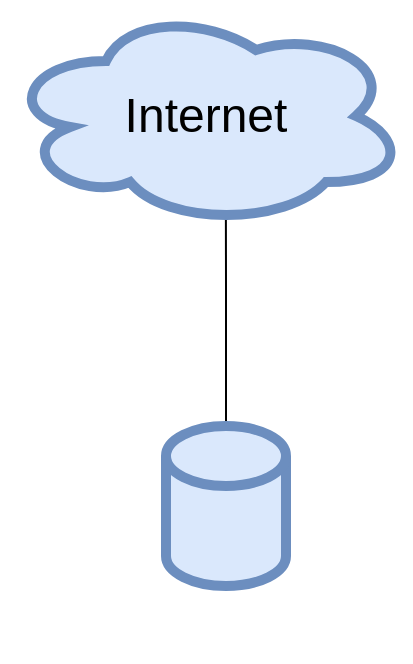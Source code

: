 <mxfile version="15.5.0" type="github">
  <diagram id="wq23OLVeQ7jhoGd0-QD0" name="Page-1">
    <mxGraphModel dx="652" dy="416" grid="1" gridSize="10" guides="1" tooltips="1" connect="1" arrows="1" fold="1" page="1" pageScale="1" pageWidth="850" pageHeight="1100" math="0" shadow="0">
      <root>
        <mxCell id="0" />
        <mxCell id="1" parent="0" />
        <mxCell id="1i7YaApMtN83JDX_QkKB-4" style="edgeStyle=orthogonalEdgeStyle;rounded=0;orthogonalLoop=1;jettySize=auto;html=1;fontSize=24;endArrow=none;endFill=0;entryX=0.549;entryY=0.127;entryDx=0;entryDy=0;entryPerimeter=0;" edge="1" parent="1" source="1i7YaApMtN83JDX_QkKB-3" target="1i7YaApMtN83JDX_QkKB-1">
          <mxGeometry relative="1" as="geometry">
            <mxPoint x="730" y="16.512" as="targetPoint" />
            <Array as="points">
              <mxPoint x="740" y="170" />
              <mxPoint x="740" y="170" />
            </Array>
          </mxGeometry>
        </mxCell>
        <mxCell id="1i7YaApMtN83JDX_QkKB-1" value="&lt;font style=&quot;font-size: 24px&quot;&gt;Internet&lt;/font&gt;" style="ellipse;shape=cloud;whiteSpace=wrap;html=1;fillColor=#dae8fc;strokeColor=#6c8ebf;strokeWidth=5;" vertex="1" parent="1">
          <mxGeometry x="630" y="30" width="200" height="110" as="geometry" />
        </mxCell>
        <mxCell id="1i7YaApMtN83JDX_QkKB-3" value="" style="shape=cylinder3;whiteSpace=wrap;html=1;boundedLbl=1;backgroundOutline=1;size=15;fontSize=24;strokeWidth=5;fillColor=#dae8fc;strokeColor=#6c8ebf;" vertex="1" parent="1">
          <mxGeometry x="710" y="240" width="60" height="80" as="geometry" />
        </mxCell>
        <mxCell id="1i7YaApMtN83JDX_QkKB-6" value="" style="shape=image;html=1;verticalAlign=top;verticalLabelPosition=bottom;labelBackgroundColor=#ffffff;imageAspect=0;aspect=fixed;image=https://cdn2.iconfinder.com/data/icons/whcompare-isometric-web-hosting-servers/50/firewall-128.png;fontSize=24;strokeWidth=5;" vertex="1" parent="1">
          <mxGeometry x="630" y="300" width="58" height="58" as="geometry" />
        </mxCell>
      </root>
    </mxGraphModel>
  </diagram>
</mxfile>
